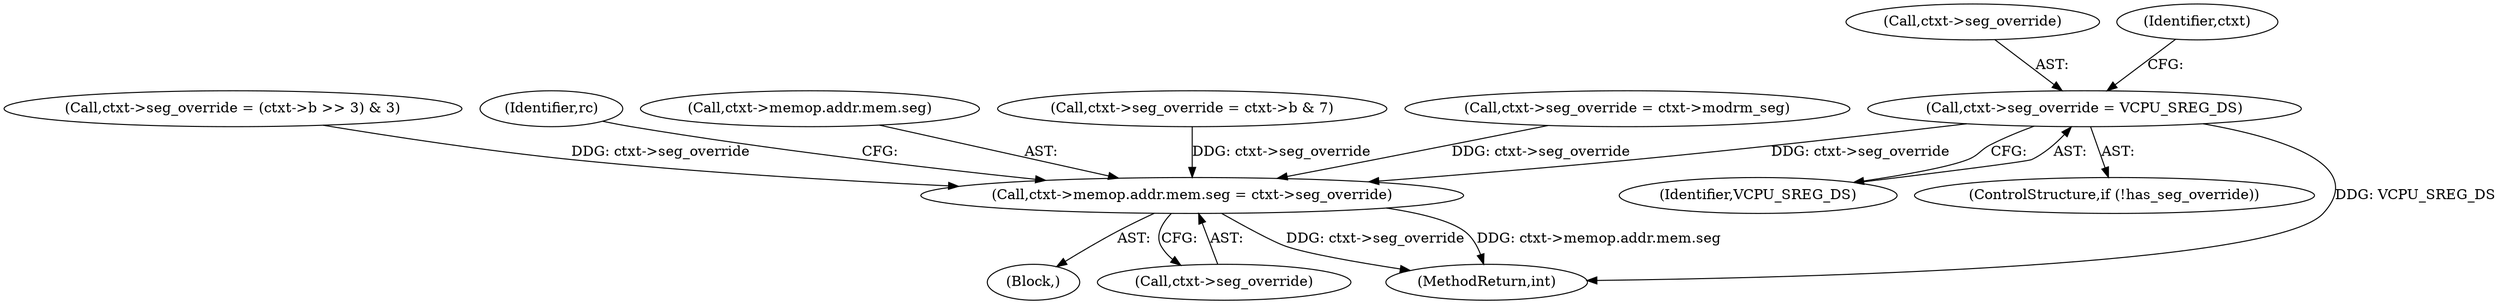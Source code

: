 digraph "0_linux_a430c9166312e1aa3d80bce32374233bdbfeba32@pointer" {
"1000919" [label="(Call,ctxt->seg_override = VCPU_SREG_DS)"];
"1000924" [label="(Call,ctxt->memop.addr.mem.seg = ctxt->seg_override)"];
"1000133" [label="(Block,)"];
"1000934" [label="(Call,ctxt->seg_override)"];
"1000920" [label="(Call,ctxt->seg_override)"];
"1000929" [label="(Identifier,ctxt)"];
"1000923" [label="(Identifier,VCPU_SREG_DS)"];
"1000321" [label="(Call,ctxt->seg_override = (ctxt->b >> 3) & 3)"];
"1000938" [label="(Identifier,rc)"];
"1000925" [label="(Call,ctxt->memop.addr.mem.seg)"];
"1000924" [label="(Call,ctxt->memop.addr.mem.seg = ctxt->seg_override)"];
"1000338" [label="(Call,ctxt->seg_override = ctxt->b & 7)"];
"1000889" [label="(Call,ctxt->seg_override = ctxt->modrm_seg)"];
"1000916" [label="(ControlStructure,if (!has_seg_override))"];
"1000919" [label="(Call,ctxt->seg_override = VCPU_SREG_DS)"];
"1001017" [label="(MethodReturn,int)"];
"1000919" -> "1000916"  [label="AST: "];
"1000919" -> "1000923"  [label="CFG: "];
"1000920" -> "1000919"  [label="AST: "];
"1000923" -> "1000919"  [label="AST: "];
"1000929" -> "1000919"  [label="CFG: "];
"1000919" -> "1001017"  [label="DDG: VCPU_SREG_DS"];
"1000919" -> "1000924"  [label="DDG: ctxt->seg_override"];
"1000924" -> "1000133"  [label="AST: "];
"1000924" -> "1000934"  [label="CFG: "];
"1000925" -> "1000924"  [label="AST: "];
"1000934" -> "1000924"  [label="AST: "];
"1000938" -> "1000924"  [label="CFG: "];
"1000924" -> "1001017"  [label="DDG: ctxt->seg_override"];
"1000924" -> "1001017"  [label="DDG: ctxt->memop.addr.mem.seg"];
"1000338" -> "1000924"  [label="DDG: ctxt->seg_override"];
"1000889" -> "1000924"  [label="DDG: ctxt->seg_override"];
"1000321" -> "1000924"  [label="DDG: ctxt->seg_override"];
}

